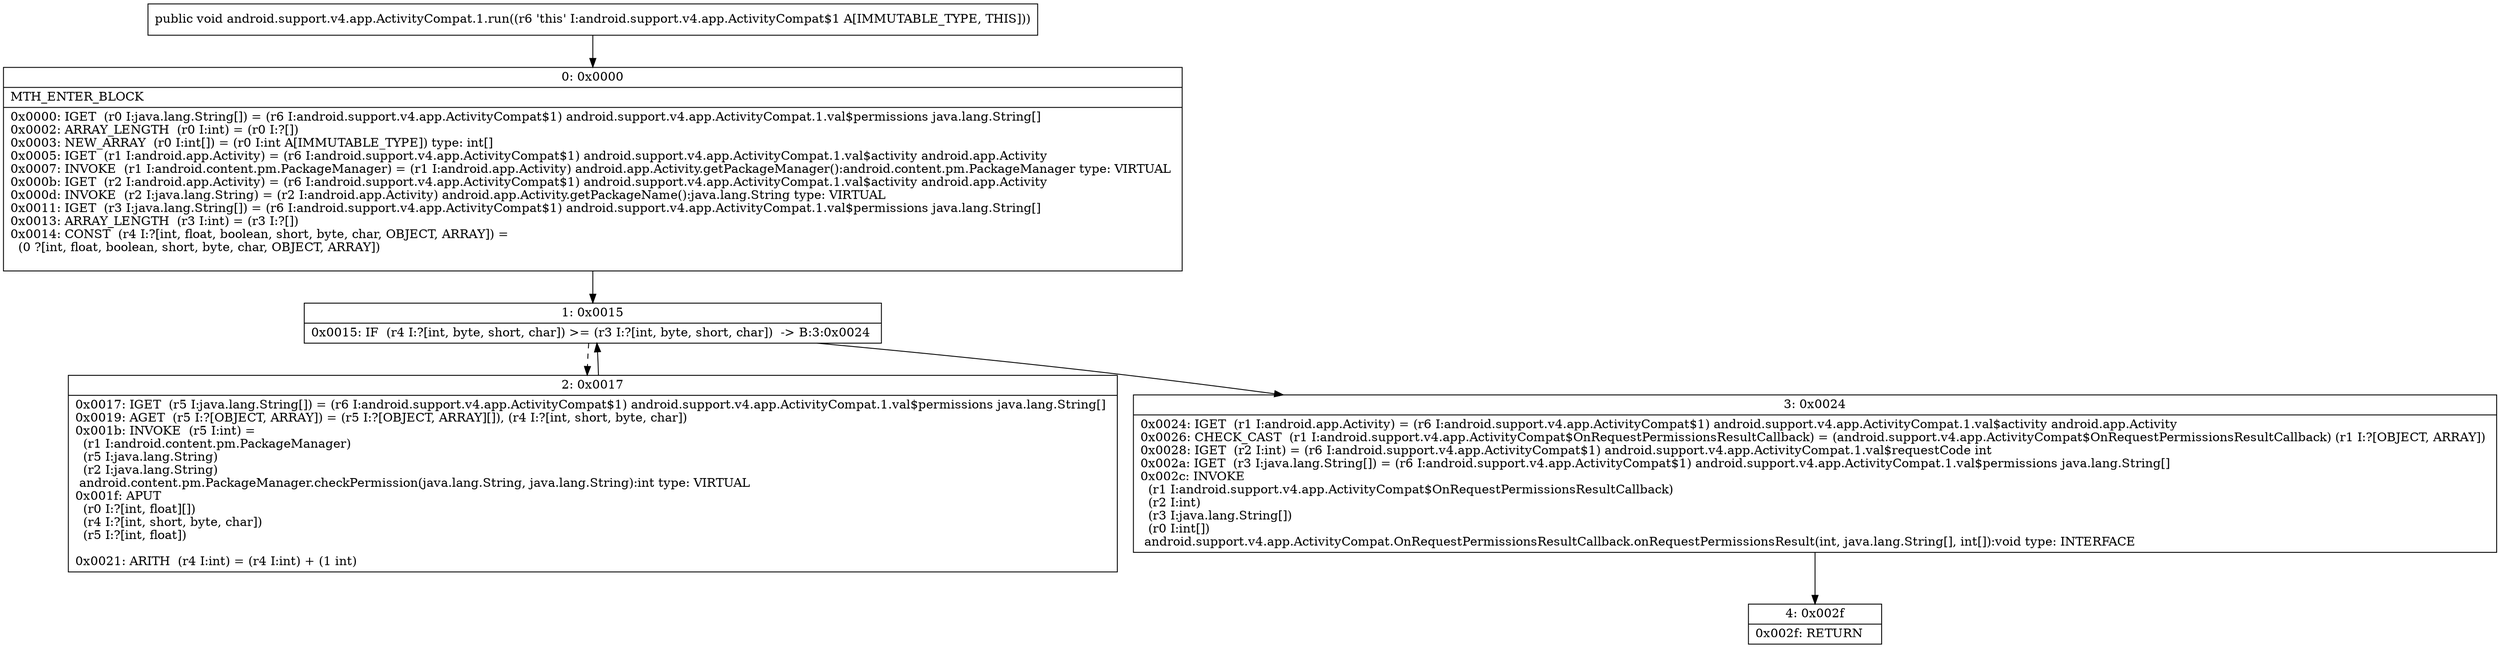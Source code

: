 digraph "CFG forandroid.support.v4.app.ActivityCompat.1.run()V" {
Node_0 [shape=record,label="{0\:\ 0x0000|MTH_ENTER_BLOCK\l|0x0000: IGET  (r0 I:java.lang.String[]) = (r6 I:android.support.v4.app.ActivityCompat$1) android.support.v4.app.ActivityCompat.1.val$permissions java.lang.String[] \l0x0002: ARRAY_LENGTH  (r0 I:int) = (r0 I:?[]) \l0x0003: NEW_ARRAY  (r0 I:int[]) = (r0 I:int A[IMMUTABLE_TYPE]) type: int[] \l0x0005: IGET  (r1 I:android.app.Activity) = (r6 I:android.support.v4.app.ActivityCompat$1) android.support.v4.app.ActivityCompat.1.val$activity android.app.Activity \l0x0007: INVOKE  (r1 I:android.content.pm.PackageManager) = (r1 I:android.app.Activity) android.app.Activity.getPackageManager():android.content.pm.PackageManager type: VIRTUAL \l0x000b: IGET  (r2 I:android.app.Activity) = (r6 I:android.support.v4.app.ActivityCompat$1) android.support.v4.app.ActivityCompat.1.val$activity android.app.Activity \l0x000d: INVOKE  (r2 I:java.lang.String) = (r2 I:android.app.Activity) android.app.Activity.getPackageName():java.lang.String type: VIRTUAL \l0x0011: IGET  (r3 I:java.lang.String[]) = (r6 I:android.support.v4.app.ActivityCompat$1) android.support.v4.app.ActivityCompat.1.val$permissions java.lang.String[] \l0x0013: ARRAY_LENGTH  (r3 I:int) = (r3 I:?[]) \l0x0014: CONST  (r4 I:?[int, float, boolean, short, byte, char, OBJECT, ARRAY]) = \l  (0 ?[int, float, boolean, short, byte, char, OBJECT, ARRAY])\l \l}"];
Node_1 [shape=record,label="{1\:\ 0x0015|0x0015: IF  (r4 I:?[int, byte, short, char]) \>= (r3 I:?[int, byte, short, char])  \-\> B:3:0x0024 \l}"];
Node_2 [shape=record,label="{2\:\ 0x0017|0x0017: IGET  (r5 I:java.lang.String[]) = (r6 I:android.support.v4.app.ActivityCompat$1) android.support.v4.app.ActivityCompat.1.val$permissions java.lang.String[] \l0x0019: AGET  (r5 I:?[OBJECT, ARRAY]) = (r5 I:?[OBJECT, ARRAY][]), (r4 I:?[int, short, byte, char]) \l0x001b: INVOKE  (r5 I:int) = \l  (r1 I:android.content.pm.PackageManager)\l  (r5 I:java.lang.String)\l  (r2 I:java.lang.String)\l android.content.pm.PackageManager.checkPermission(java.lang.String, java.lang.String):int type: VIRTUAL \l0x001f: APUT  \l  (r0 I:?[int, float][])\l  (r4 I:?[int, short, byte, char])\l  (r5 I:?[int, float])\l \l0x0021: ARITH  (r4 I:int) = (r4 I:int) + (1 int) \l}"];
Node_3 [shape=record,label="{3\:\ 0x0024|0x0024: IGET  (r1 I:android.app.Activity) = (r6 I:android.support.v4.app.ActivityCompat$1) android.support.v4.app.ActivityCompat.1.val$activity android.app.Activity \l0x0026: CHECK_CAST  (r1 I:android.support.v4.app.ActivityCompat$OnRequestPermissionsResultCallback) = (android.support.v4.app.ActivityCompat$OnRequestPermissionsResultCallback) (r1 I:?[OBJECT, ARRAY]) \l0x0028: IGET  (r2 I:int) = (r6 I:android.support.v4.app.ActivityCompat$1) android.support.v4.app.ActivityCompat.1.val$requestCode int \l0x002a: IGET  (r3 I:java.lang.String[]) = (r6 I:android.support.v4.app.ActivityCompat$1) android.support.v4.app.ActivityCompat.1.val$permissions java.lang.String[] \l0x002c: INVOKE  \l  (r1 I:android.support.v4.app.ActivityCompat$OnRequestPermissionsResultCallback)\l  (r2 I:int)\l  (r3 I:java.lang.String[])\l  (r0 I:int[])\l android.support.v4.app.ActivityCompat.OnRequestPermissionsResultCallback.onRequestPermissionsResult(int, java.lang.String[], int[]):void type: INTERFACE \l}"];
Node_4 [shape=record,label="{4\:\ 0x002f|0x002f: RETURN   \l}"];
MethodNode[shape=record,label="{public void android.support.v4.app.ActivityCompat.1.run((r6 'this' I:android.support.v4.app.ActivityCompat$1 A[IMMUTABLE_TYPE, THIS])) }"];
MethodNode -> Node_0;
Node_0 -> Node_1;
Node_1 -> Node_2[style=dashed];
Node_1 -> Node_3;
Node_2 -> Node_1;
Node_3 -> Node_4;
}

